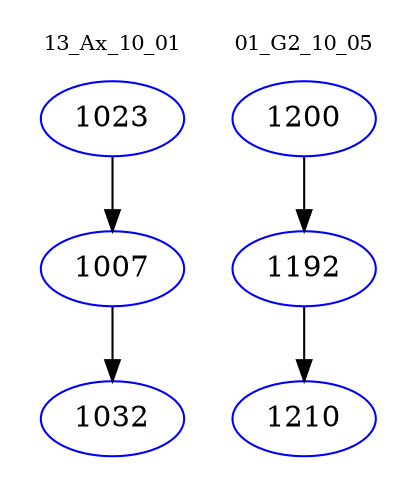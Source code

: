 digraph{
subgraph cluster_0 {
color = white
label = "13_Ax_10_01";
fontsize=10;
T0_1023 [label="1023", color="blue"]
T0_1023 -> T0_1007 [color="black"]
T0_1007 [label="1007", color="blue"]
T0_1007 -> T0_1032 [color="black"]
T0_1032 [label="1032", color="blue"]
}
subgraph cluster_1 {
color = white
label = "01_G2_10_05";
fontsize=10;
T1_1200 [label="1200", color="blue"]
T1_1200 -> T1_1192 [color="black"]
T1_1192 [label="1192", color="blue"]
T1_1192 -> T1_1210 [color="black"]
T1_1210 [label="1210", color="blue"]
}
}
